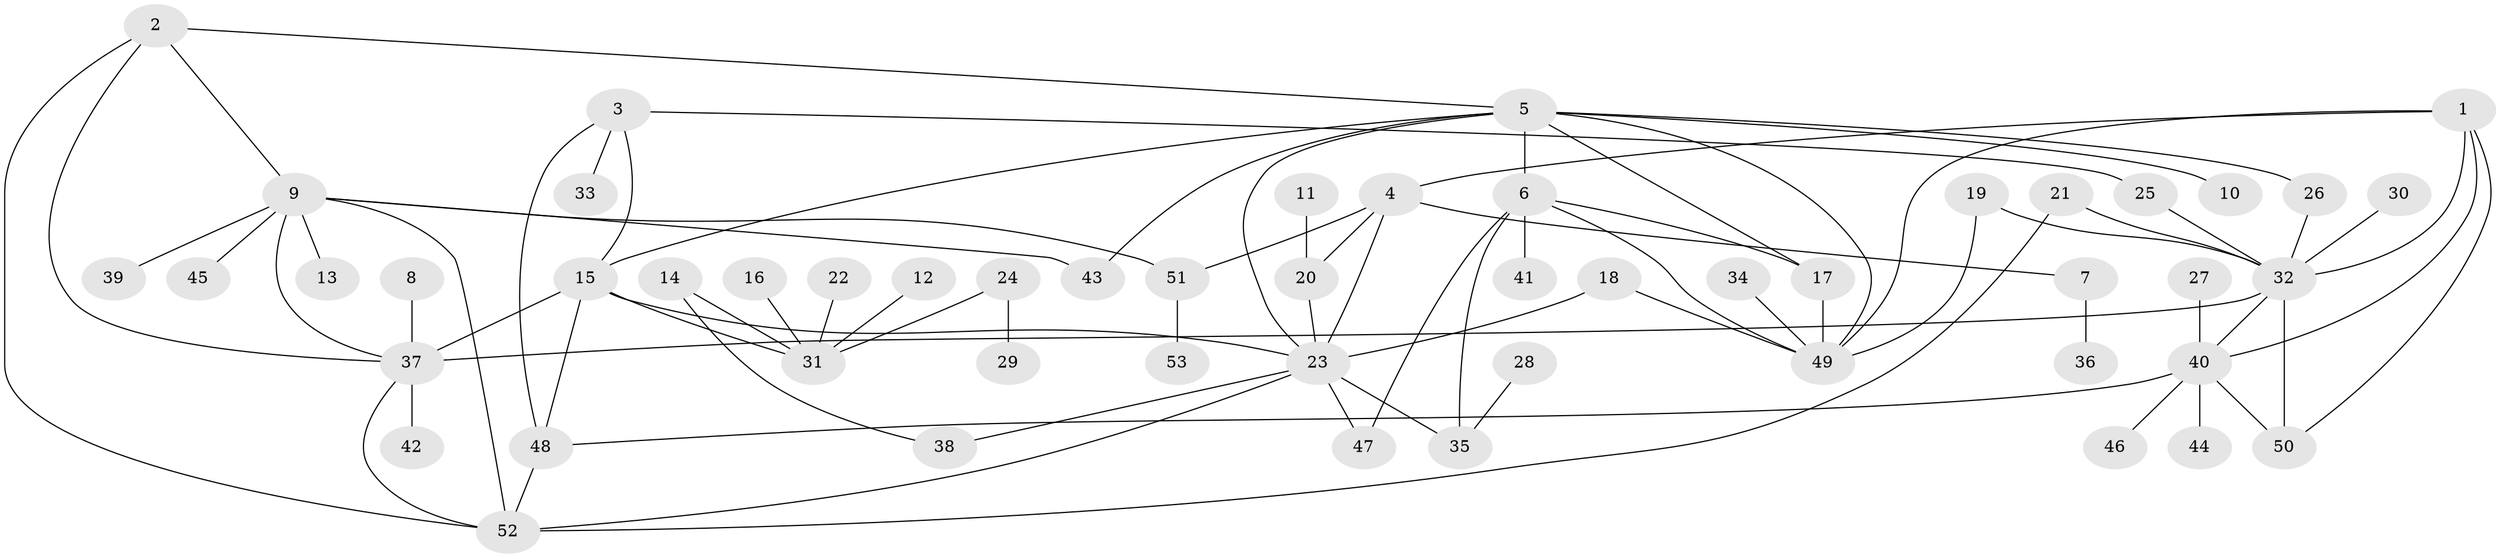 // original degree distribution, {4: 0.047058823529411764, 8: 0.03529411764705882, 10: 0.023529411764705882, 6: 0.03529411764705882, 5: 0.03529411764705882, 7: 0.03529411764705882, 9: 0.011764705882352941, 3: 0.058823529411764705, 11: 0.011764705882352941, 1: 0.43529411764705883, 2: 0.27058823529411763}
// Generated by graph-tools (version 1.1) at 2025/37/03/04/25 23:37:48]
// undirected, 53 vertices, 80 edges
graph export_dot {
  node [color=gray90,style=filled];
  1;
  2;
  3;
  4;
  5;
  6;
  7;
  8;
  9;
  10;
  11;
  12;
  13;
  14;
  15;
  16;
  17;
  18;
  19;
  20;
  21;
  22;
  23;
  24;
  25;
  26;
  27;
  28;
  29;
  30;
  31;
  32;
  33;
  34;
  35;
  36;
  37;
  38;
  39;
  40;
  41;
  42;
  43;
  44;
  45;
  46;
  47;
  48;
  49;
  50;
  51;
  52;
  53;
  1 -- 4 [weight=1.0];
  1 -- 32 [weight=1.0];
  1 -- 40 [weight=1.0];
  1 -- 49 [weight=1.0];
  1 -- 50 [weight=1.0];
  2 -- 5 [weight=1.0];
  2 -- 9 [weight=1.0];
  2 -- 37 [weight=1.0];
  2 -- 52 [weight=1.0];
  3 -- 15 [weight=2.0];
  3 -- 25 [weight=1.0];
  3 -- 33 [weight=1.0];
  3 -- 48 [weight=2.0];
  4 -- 7 [weight=1.0];
  4 -- 20 [weight=2.0];
  4 -- 23 [weight=2.0];
  4 -- 51 [weight=1.0];
  5 -- 6 [weight=1.0];
  5 -- 10 [weight=1.0];
  5 -- 15 [weight=1.0];
  5 -- 17 [weight=1.0];
  5 -- 23 [weight=1.0];
  5 -- 26 [weight=1.0];
  5 -- 43 [weight=1.0];
  5 -- 49 [weight=1.0];
  6 -- 17 [weight=1.0];
  6 -- 35 [weight=1.0];
  6 -- 41 [weight=1.0];
  6 -- 47 [weight=1.0];
  6 -- 49 [weight=1.0];
  7 -- 36 [weight=1.0];
  8 -- 37 [weight=1.0];
  9 -- 13 [weight=1.0];
  9 -- 37 [weight=1.0];
  9 -- 39 [weight=1.0];
  9 -- 43 [weight=1.0];
  9 -- 45 [weight=1.0];
  9 -- 51 [weight=1.0];
  9 -- 52 [weight=1.0];
  11 -- 20 [weight=1.0];
  12 -- 31 [weight=1.0];
  14 -- 31 [weight=1.0];
  14 -- 38 [weight=1.0];
  15 -- 23 [weight=1.0];
  15 -- 31 [weight=1.0];
  15 -- 37 [weight=1.0];
  15 -- 48 [weight=1.0];
  16 -- 31 [weight=1.0];
  17 -- 49 [weight=1.0];
  18 -- 23 [weight=1.0];
  18 -- 49 [weight=1.0];
  19 -- 32 [weight=1.0];
  19 -- 49 [weight=1.0];
  20 -- 23 [weight=1.0];
  21 -- 32 [weight=1.0];
  21 -- 52 [weight=1.0];
  22 -- 31 [weight=1.0];
  23 -- 35 [weight=1.0];
  23 -- 38 [weight=1.0];
  23 -- 47 [weight=1.0];
  23 -- 52 [weight=1.0];
  24 -- 29 [weight=1.0];
  24 -- 31 [weight=1.0];
  25 -- 32 [weight=1.0];
  26 -- 32 [weight=1.0];
  27 -- 40 [weight=1.0];
  28 -- 35 [weight=1.0];
  30 -- 32 [weight=1.0];
  32 -- 37 [weight=1.0];
  32 -- 40 [weight=1.0];
  32 -- 50 [weight=1.0];
  34 -- 49 [weight=1.0];
  37 -- 42 [weight=1.0];
  37 -- 52 [weight=1.0];
  40 -- 44 [weight=1.0];
  40 -- 46 [weight=1.0];
  40 -- 48 [weight=1.0];
  40 -- 50 [weight=1.0];
  48 -- 52 [weight=1.0];
  51 -- 53 [weight=1.0];
}
